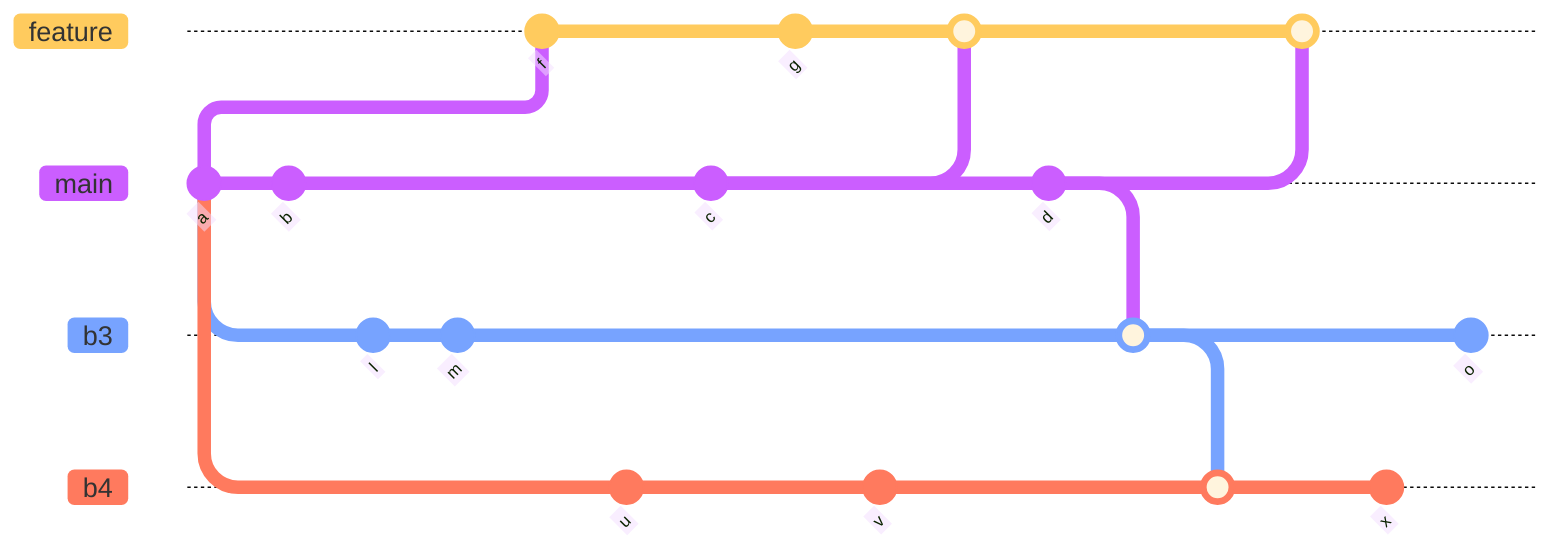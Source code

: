 %%{init: { 'logLevel': 'debug', 'theme': 'base', 'gitGraph': {'showBranches': true, 'showCommitLabel':true, 'mainBranchOrder': 1}} }%%
gitGraph
     commit id:"a"
     branch feature order: 0
     branch b3 order: 2
     branch b4 order: 3
     checkout main
     commit id:"b"
     checkout b3
     commit id:"l"
     commit id:"m"
     checkout feature
     commit id:"f"
     checkout b4
     commit id:"u"
     checkout main
     commit id:"c"
     checkout feature
     commit id:"g"
     checkout b4
     commit id:"v"
     checkout feature
     merge main
     checkout main
     commit id:"d"
     checkout b3
     merge main
     checkout b4
     merge b3
     checkout feature
     merge main
     checkout b4
     commit id:"x"
     checkout b3
     commit id:"o"